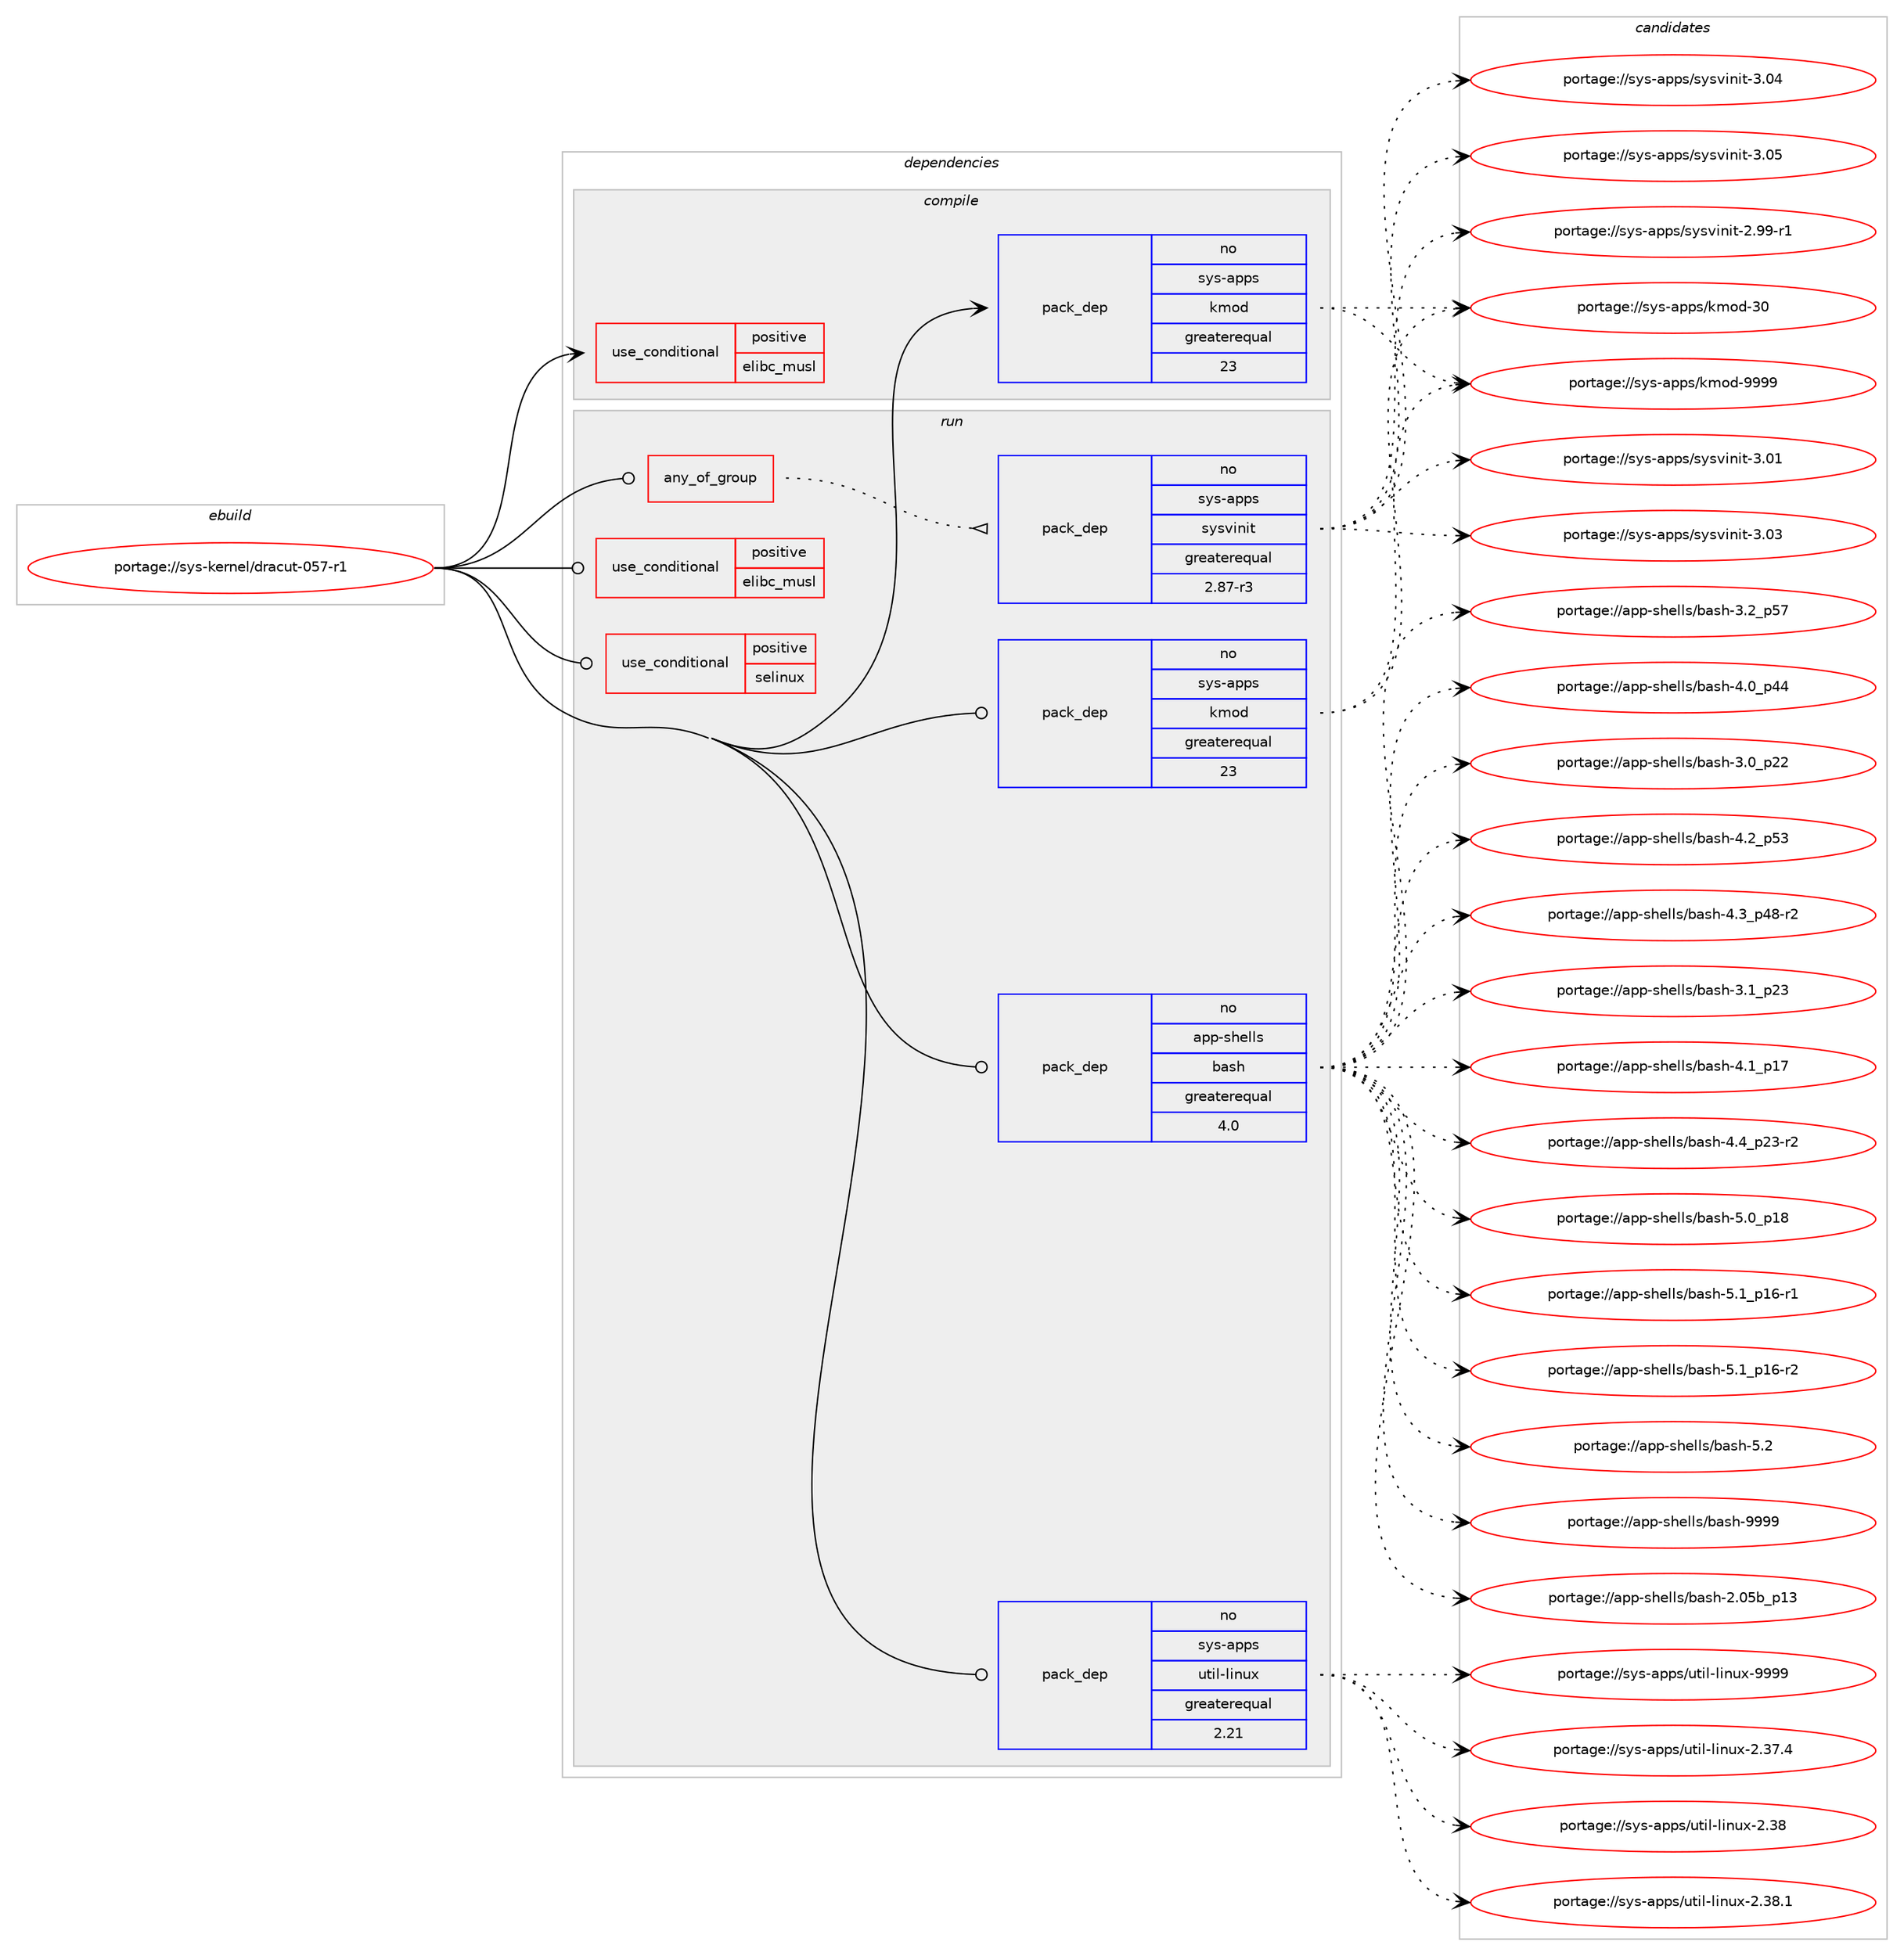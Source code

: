 digraph prolog {

# *************
# Graph options
# *************

newrank=true;
concentrate=true;
compound=true;
graph [rankdir=LR,fontname=Helvetica,fontsize=10,ranksep=1.5];#, ranksep=2.5, nodesep=0.2];
edge  [arrowhead=vee];
node  [fontname=Helvetica,fontsize=10];

# **********
# The ebuild
# **********

subgraph cluster_leftcol {
color=gray;
rank=same;
label=<<i>ebuild</i>>;
id [label="portage://sys-kernel/dracut-057-r1", color=red, width=4, href="../sys-kernel/dracut-057-r1.svg"];
}

# ****************
# The dependencies
# ****************

subgraph cluster_midcol {
color=gray;
label=<<i>dependencies</i>>;
subgraph cluster_compile {
fillcolor="#eeeeee";
style=filled;
label=<<i>compile</i>>;
subgraph cond389 {
dependency725 [label=<<TABLE BORDER="0" CELLBORDER="1" CELLSPACING="0" CELLPADDING="4"><TR><TD ROWSPAN="3" CELLPADDING="10">use_conditional</TD></TR><TR><TD>positive</TD></TR><TR><TD>elibc_musl</TD></TR></TABLE>>, shape=none, color=red];
# *** BEGIN UNKNOWN DEPENDENCY TYPE (TODO) ***
# dependency725 -> package_dependency(portage://sys-kernel/dracut-057-r1,install,no,sys-libs,fts-standalone,none,[,,],[],[])
# *** END UNKNOWN DEPENDENCY TYPE (TODO) ***

}
id:e -> dependency725:w [weight=20,style="solid",arrowhead="vee"];
subgraph pack331 {
dependency726 [label=<<TABLE BORDER="0" CELLBORDER="1" CELLSPACING="0" CELLPADDING="4" WIDTH="220"><TR><TD ROWSPAN="6" CELLPADDING="30">pack_dep</TD></TR><TR><TD WIDTH="110">no</TD></TR><TR><TD>sys-apps</TD></TR><TR><TD>kmod</TD></TR><TR><TD>greaterequal</TD></TR><TR><TD>23</TD></TR></TABLE>>, shape=none, color=blue];
}
id:e -> dependency726:w [weight=20,style="solid",arrowhead="vee"];
}
subgraph cluster_compileandrun {
fillcolor="#eeeeee";
style=filled;
label=<<i>compile and run</i>>;
}
subgraph cluster_run {
fillcolor="#eeeeee";
style=filled;
label=<<i>run</i>>;
subgraph any7 {
dependency727 [label=<<TABLE BORDER="0" CELLBORDER="1" CELLSPACING="0" CELLPADDING="4"><TR><TD CELLPADDING="10">any_of_group</TD></TR></TABLE>>, shape=none, color=red];subgraph pack332 {
dependency728 [label=<<TABLE BORDER="0" CELLBORDER="1" CELLSPACING="0" CELLPADDING="4" WIDTH="220"><TR><TD ROWSPAN="6" CELLPADDING="30">pack_dep</TD></TR><TR><TD WIDTH="110">no</TD></TR><TR><TD>sys-apps</TD></TR><TR><TD>sysvinit</TD></TR><TR><TD>greaterequal</TD></TR><TR><TD>2.87-r3</TD></TR></TABLE>>, shape=none, color=blue];
}
dependency727:e -> dependency728:w [weight=20,style="dotted",arrowhead="oinv"];
# *** BEGIN UNKNOWN DEPENDENCY TYPE (TODO) ***
# dependency727 -> package_dependency(portage://sys-kernel/dracut-057-r1,run,no,sys-apps,openrc,none,[,,],[],[use(enable(sysv-utils),negative),use(optenable(selinux),none)])
# *** END UNKNOWN DEPENDENCY TYPE (TODO) ***

# *** BEGIN UNKNOWN DEPENDENCY TYPE (TODO) ***
# dependency727 -> package_dependency(portage://sys-kernel/dracut-057-r1,run,no,sys-apps,systemd,none,[,,],[],[use(enable(sysv-utils),none)])
# *** END UNKNOWN DEPENDENCY TYPE (TODO) ***

}
id:e -> dependency727:w [weight=20,style="solid",arrowhead="odot"];
subgraph cond390 {
dependency729 [label=<<TABLE BORDER="0" CELLBORDER="1" CELLSPACING="0" CELLPADDING="4"><TR><TD ROWSPAN="3" CELLPADDING="10">use_conditional</TD></TR><TR><TD>positive</TD></TR><TR><TD>elibc_musl</TD></TR></TABLE>>, shape=none, color=red];
# *** BEGIN UNKNOWN DEPENDENCY TYPE (TODO) ***
# dependency729 -> package_dependency(portage://sys-kernel/dracut-057-r1,run,no,sys-libs,fts-standalone,none,[,,],[],[])
# *** END UNKNOWN DEPENDENCY TYPE (TODO) ***

}
id:e -> dependency729:w [weight=20,style="solid",arrowhead="odot"];
subgraph cond391 {
dependency730 [label=<<TABLE BORDER="0" CELLBORDER="1" CELLSPACING="0" CELLPADDING="4"><TR><TD ROWSPAN="3" CELLPADDING="10">use_conditional</TD></TR><TR><TD>positive</TD></TR><TR><TD>selinux</TD></TR></TABLE>>, shape=none, color=red];
# *** BEGIN UNKNOWN DEPENDENCY TYPE (TODO) ***
# dependency730 -> package_dependency(portage://sys-kernel/dracut-057-r1,run,no,sec-policy,selinux-dracut,none,[,,],[],[])
# *** END UNKNOWN DEPENDENCY TYPE (TODO) ***

# *** BEGIN UNKNOWN DEPENDENCY TYPE (TODO) ***
# dependency730 -> package_dependency(portage://sys-kernel/dracut-057-r1,run,no,sys-libs,libselinux,none,[,,],[],[])
# *** END UNKNOWN DEPENDENCY TYPE (TODO) ***

# *** BEGIN UNKNOWN DEPENDENCY TYPE (TODO) ***
# dependency730 -> package_dependency(portage://sys-kernel/dracut-057-r1,run,no,sys-libs,libsepol,none,[,,],[],[])
# *** END UNKNOWN DEPENDENCY TYPE (TODO) ***

}
id:e -> dependency730:w [weight=20,style="solid",arrowhead="odot"];
# *** BEGIN UNKNOWN DEPENDENCY TYPE (TODO) ***
# id -> package_dependency(portage://sys-kernel/dracut-057-r1,run,no,app-arch,cpio,none,[,,],[],[])
# *** END UNKNOWN DEPENDENCY TYPE (TODO) ***

subgraph pack333 {
dependency731 [label=<<TABLE BORDER="0" CELLBORDER="1" CELLSPACING="0" CELLPADDING="4" WIDTH="220"><TR><TD ROWSPAN="6" CELLPADDING="30">pack_dep</TD></TR><TR><TD WIDTH="110">no</TD></TR><TR><TD>app-shells</TD></TR><TR><TD>bash</TD></TR><TR><TD>greaterequal</TD></TR><TR><TD>4.0</TD></TR></TABLE>>, shape=none, color=blue];
}
id:e -> dependency731:w [weight=20,style="solid",arrowhead="odot"];
# *** BEGIN UNKNOWN DEPENDENCY TYPE (TODO) ***
# id -> package_dependency(portage://sys-kernel/dracut-057-r1,run,no,sys-apps,coreutils,none,[,,],[],[use(enable(xattr),negative)])
# *** END UNKNOWN DEPENDENCY TYPE (TODO) ***

subgraph pack334 {
dependency732 [label=<<TABLE BORDER="0" CELLBORDER="1" CELLSPACING="0" CELLPADDING="4" WIDTH="220"><TR><TD ROWSPAN="6" CELLPADDING="30">pack_dep</TD></TR><TR><TD WIDTH="110">no</TD></TR><TR><TD>sys-apps</TD></TR><TR><TD>kmod</TD></TR><TR><TD>greaterequal</TD></TR><TR><TD>23</TD></TR></TABLE>>, shape=none, color=blue];
}
id:e -> dependency732:w [weight=20,style="solid",arrowhead="odot"];
subgraph pack335 {
dependency733 [label=<<TABLE BORDER="0" CELLBORDER="1" CELLSPACING="0" CELLPADDING="4" WIDTH="220"><TR><TD ROWSPAN="6" CELLPADDING="30">pack_dep</TD></TR><TR><TD WIDTH="110">no</TD></TR><TR><TD>sys-apps</TD></TR><TR><TD>util-linux</TD></TR><TR><TD>greaterequal</TD></TR><TR><TD>2.21</TD></TR></TABLE>>, shape=none, color=blue];
}
id:e -> dependency733:w [weight=20,style="solid",arrowhead="odot"];
# *** BEGIN UNKNOWN DEPENDENCY TYPE (TODO) ***
# id -> package_dependency(portage://sys-kernel/dracut-057-r1,run,no,virtual,pkgconfig,none,[,,],[],[])
# *** END UNKNOWN DEPENDENCY TYPE (TODO) ***

# *** BEGIN UNKNOWN DEPENDENCY TYPE (TODO) ***
# id -> package_dependency(portage://sys-kernel/dracut-057-r1,run,no,virtual,udev,none,[,,],[],[])
# *** END UNKNOWN DEPENDENCY TYPE (TODO) ***

}
}

# **************
# The candidates
# **************

subgraph cluster_choices {
rank=same;
color=gray;
label=<<i>candidates</i>>;

subgraph choice331 {
color=black;
nodesep=1;
choice115121115459711211211547107109111100455148 [label="portage://sys-apps/kmod-30", color=red, width=4,href="../sys-apps/kmod-30.svg"];
choice1151211154597112112115471071091111004557575757 [label="portage://sys-apps/kmod-9999", color=red, width=4,href="../sys-apps/kmod-9999.svg"];
dependency726:e -> choice115121115459711211211547107109111100455148:w [style=dotted,weight="100"];
dependency726:e -> choice1151211154597112112115471071091111004557575757:w [style=dotted,weight="100"];
}
subgraph choice332 {
color=black;
nodesep=1;
choice11512111545971121121154711512111511810511010511645504657574511449 [label="portage://sys-apps/sysvinit-2.99-r1", color=red, width=4,href="../sys-apps/sysvinit-2.99-r1.svg"];
choice1151211154597112112115471151211151181051101051164551464849 [label="portage://sys-apps/sysvinit-3.01", color=red, width=4,href="../sys-apps/sysvinit-3.01.svg"];
choice1151211154597112112115471151211151181051101051164551464851 [label="portage://sys-apps/sysvinit-3.03", color=red, width=4,href="../sys-apps/sysvinit-3.03.svg"];
choice1151211154597112112115471151211151181051101051164551464852 [label="portage://sys-apps/sysvinit-3.04", color=red, width=4,href="../sys-apps/sysvinit-3.04.svg"];
choice1151211154597112112115471151211151181051101051164551464853 [label="portage://sys-apps/sysvinit-3.05", color=red, width=4,href="../sys-apps/sysvinit-3.05.svg"];
dependency728:e -> choice11512111545971121121154711512111511810511010511645504657574511449:w [style=dotted,weight="100"];
dependency728:e -> choice1151211154597112112115471151211151181051101051164551464849:w [style=dotted,weight="100"];
dependency728:e -> choice1151211154597112112115471151211151181051101051164551464851:w [style=dotted,weight="100"];
dependency728:e -> choice1151211154597112112115471151211151181051101051164551464852:w [style=dotted,weight="100"];
dependency728:e -> choice1151211154597112112115471151211151181051101051164551464853:w [style=dotted,weight="100"];
}
subgraph choice333 {
color=black;
nodesep=1;
choice9711211245115104101108108115479897115104455046485398951124951 [label="portage://app-shells/bash-2.05b_p13", color=red, width=4,href="../app-shells/bash-2.05b_p13.svg"];
choice971121124511510410110810811547989711510445514648951125050 [label="portage://app-shells/bash-3.0_p22", color=red, width=4,href="../app-shells/bash-3.0_p22.svg"];
choice971121124511510410110810811547989711510445514649951125051 [label="portage://app-shells/bash-3.1_p23", color=red, width=4,href="../app-shells/bash-3.1_p23.svg"];
choice971121124511510410110810811547989711510445514650951125355 [label="portage://app-shells/bash-3.2_p57", color=red, width=4,href="../app-shells/bash-3.2_p57.svg"];
choice971121124511510410110810811547989711510445524648951125252 [label="portage://app-shells/bash-4.0_p44", color=red, width=4,href="../app-shells/bash-4.0_p44.svg"];
choice971121124511510410110810811547989711510445524649951124955 [label="portage://app-shells/bash-4.1_p17", color=red, width=4,href="../app-shells/bash-4.1_p17.svg"];
choice971121124511510410110810811547989711510445524650951125351 [label="portage://app-shells/bash-4.2_p53", color=red, width=4,href="../app-shells/bash-4.2_p53.svg"];
choice9711211245115104101108108115479897115104455246519511252564511450 [label="portage://app-shells/bash-4.3_p48-r2", color=red, width=4,href="../app-shells/bash-4.3_p48-r2.svg"];
choice9711211245115104101108108115479897115104455246529511250514511450 [label="portage://app-shells/bash-4.4_p23-r2", color=red, width=4,href="../app-shells/bash-4.4_p23-r2.svg"];
choice971121124511510410110810811547989711510445534648951124956 [label="portage://app-shells/bash-5.0_p18", color=red, width=4,href="../app-shells/bash-5.0_p18.svg"];
choice9711211245115104101108108115479897115104455346499511249544511449 [label="portage://app-shells/bash-5.1_p16-r1", color=red, width=4,href="../app-shells/bash-5.1_p16-r1.svg"];
choice9711211245115104101108108115479897115104455346499511249544511450 [label="portage://app-shells/bash-5.1_p16-r2", color=red, width=4,href="../app-shells/bash-5.1_p16-r2.svg"];
choice971121124511510410110810811547989711510445534650 [label="portage://app-shells/bash-5.2", color=red, width=4,href="../app-shells/bash-5.2.svg"];
choice97112112451151041011081081154798971151044557575757 [label="portage://app-shells/bash-9999", color=red, width=4,href="../app-shells/bash-9999.svg"];
dependency731:e -> choice9711211245115104101108108115479897115104455046485398951124951:w [style=dotted,weight="100"];
dependency731:e -> choice971121124511510410110810811547989711510445514648951125050:w [style=dotted,weight="100"];
dependency731:e -> choice971121124511510410110810811547989711510445514649951125051:w [style=dotted,weight="100"];
dependency731:e -> choice971121124511510410110810811547989711510445514650951125355:w [style=dotted,weight="100"];
dependency731:e -> choice971121124511510410110810811547989711510445524648951125252:w [style=dotted,weight="100"];
dependency731:e -> choice971121124511510410110810811547989711510445524649951124955:w [style=dotted,weight="100"];
dependency731:e -> choice971121124511510410110810811547989711510445524650951125351:w [style=dotted,weight="100"];
dependency731:e -> choice9711211245115104101108108115479897115104455246519511252564511450:w [style=dotted,weight="100"];
dependency731:e -> choice9711211245115104101108108115479897115104455246529511250514511450:w [style=dotted,weight="100"];
dependency731:e -> choice971121124511510410110810811547989711510445534648951124956:w [style=dotted,weight="100"];
dependency731:e -> choice9711211245115104101108108115479897115104455346499511249544511449:w [style=dotted,weight="100"];
dependency731:e -> choice9711211245115104101108108115479897115104455346499511249544511450:w [style=dotted,weight="100"];
dependency731:e -> choice971121124511510410110810811547989711510445534650:w [style=dotted,weight="100"];
dependency731:e -> choice97112112451151041011081081154798971151044557575757:w [style=dotted,weight="100"];
}
subgraph choice334 {
color=black;
nodesep=1;
choice115121115459711211211547107109111100455148 [label="portage://sys-apps/kmod-30", color=red, width=4,href="../sys-apps/kmod-30.svg"];
choice1151211154597112112115471071091111004557575757 [label="portage://sys-apps/kmod-9999", color=red, width=4,href="../sys-apps/kmod-9999.svg"];
dependency732:e -> choice115121115459711211211547107109111100455148:w [style=dotted,weight="100"];
dependency732:e -> choice1151211154597112112115471071091111004557575757:w [style=dotted,weight="100"];
}
subgraph choice335 {
color=black;
nodesep=1;
choice1151211154597112112115471171161051084510810511011712045504651554652 [label="portage://sys-apps/util-linux-2.37.4", color=red, width=4,href="../sys-apps/util-linux-2.37.4.svg"];
choice115121115459711211211547117116105108451081051101171204550465156 [label="portage://sys-apps/util-linux-2.38", color=red, width=4,href="../sys-apps/util-linux-2.38.svg"];
choice1151211154597112112115471171161051084510810511011712045504651564649 [label="portage://sys-apps/util-linux-2.38.1", color=red, width=4,href="../sys-apps/util-linux-2.38.1.svg"];
choice115121115459711211211547117116105108451081051101171204557575757 [label="portage://sys-apps/util-linux-9999", color=red, width=4,href="../sys-apps/util-linux-9999.svg"];
dependency733:e -> choice1151211154597112112115471171161051084510810511011712045504651554652:w [style=dotted,weight="100"];
dependency733:e -> choice115121115459711211211547117116105108451081051101171204550465156:w [style=dotted,weight="100"];
dependency733:e -> choice1151211154597112112115471171161051084510810511011712045504651564649:w [style=dotted,weight="100"];
dependency733:e -> choice115121115459711211211547117116105108451081051101171204557575757:w [style=dotted,weight="100"];
}
}

}
